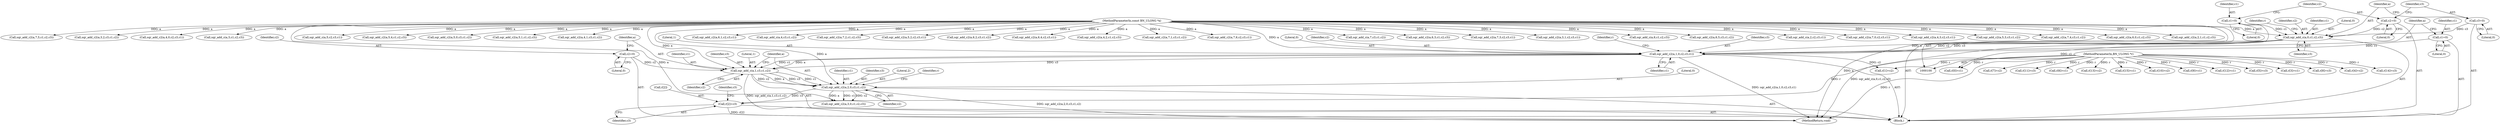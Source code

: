 digraph "0_openssl_a7a44ba55cb4f884c6bc9ceac90072dea38e66d0_2@array" {
"1000158" [label="(Call,r[2]=c3)"];
"1000151" [label="(Call,sqr_add_c2(a,2,0,c3,c1,c2))"];
"1000145" [label="(Call,sqr_add_c(a,1,c3,c1,c2))"];
"1000130" [label="(Call,sqr_add_c2(a,1,0,c2,c3,c1))"];
"1000116" [label="(Call,sqr_add_c(a,0,c1,c2,c3))"];
"1000102" [label="(MethodParameterIn,const BN_ULONG *a)"];
"1000107" [label="(Call,c1=0)"];
"1000110" [label="(Call,c2=0)"];
"1000113" [label="(Call,c3=0)"];
"1000127" [label="(Call,c1=0)"];
"1000142" [label="(Call,c2=0)"];
"1000101" [label="(MethodParameterIn,BN_ULONG *r)"];
"1000142" [label="(Call,c2=0)"];
"1000287" [label="(Call,sqr_add_c2(a,6,1,c2,c3,c1))"];
"1000148" [label="(Identifier,c3)"];
"1000316" [label="(Call,sqr_add_c(a,4,c3,c1,c2))"];
"1000351" [label="(Call,sqr_add_c2(a,7,2,c1,c2,c3))"];
"1000110" [label="(Call,c2=0)"];
"1000155" [label="(Identifier,c3)"];
"1000294" [label="(Call,sqr_add_c2(a,5,2,c2,c3,c1))"];
"1000422" [label="(Call,r[11]=c3)"];
"1000108" [label="(Identifier,c1)"];
"1000152" [label="(Identifier,a)"];
"1000131" [label="(Identifier,a)"];
"1000272" [label="(Call,r[6]=c1)"];
"1000107" [label="(Call,c1=0)"];
"1000329" [label="(Call,sqr_add_c2(a,6,2,c3,c1,c2))"];
"1000386" [label="(Call,sqr_add_c2(a,6,4,c2,c3,c1))"];
"1000114" [label="(Identifier,c3)"];
"1000482" [label="(MethodReturn,void)"];
"1000103" [label="(Block,)"];
"1000147" [label="(Literal,1)"];
"1000124" [label="(Identifier,r)"];
"1000157" [label="(Identifier,c2)"];
"1000251" [label="(Call,sqr_add_c2(a,4,2,c1,c2,c3))"];
"1000154" [label="(Literal,0)"];
"1000458" [label="(Call,r[13]=c2)"];
"1000336" [label="(Call,sqr_add_c2(a,7,1,c3,c1,c2))"];
"1000451" [label="(Call,sqr_add_c2(a,7,6,c2,c3,c1))"];
"1000466" [label="(Call,sqr_add_c(a,7,c3,c1,c2))"];
"1000139" [label="(Identifier,r)"];
"1000120" [label="(Identifier,c2)"];
"1000113" [label="(Call,c3=0)"];
"1000477" [label="(Call,r[15]=c1)"];
"1000162" [label="(Identifier,c3)"];
"1000358" [label="(Call,sqr_add_c2(a,6,3,c1,c2,c3))"];
"1000153" [label="(Literal,2)"];
"1000150" [label="(Identifier,c2)"];
"1000160" [label="(Identifier,r)"];
"1000164" [label="(Identifier,c3)"];
"1000146" [label="(Identifier,a)"];
"1000121" [label="(Identifier,c3)"];
"1000393" [label="(Call,sqr_add_c2(a,7,3,c2,c3,c1))"];
"1000194" [label="(Call,sqr_add_c2(a,3,1,c2,c3,c1))"];
"1000400" [label="(Call,r[10]=c2)"];
"1000130" [label="(Call,sqr_add_c2(a,1,0,c2,c3,c1))"];
"1000129" [label="(Literal,0)"];
"1000102" [label="(MethodParameterIn,const BN_ULONG *a)"];
"1000430" [label="(Call,sqr_add_c(a,6,c1,c2,c3))"];
"1000415" [label="(Call,sqr_add_c2(a,6,5,c3,c1,c2))"];
"1000188" [label="(Call,sqr_add_c(a,2,c2,c3,c1))"];
"1000128" [label="(Identifier,c1)"];
"1000101" [label="(MethodParameterIn,BN_ULONG *r)"];
"1000372" [label="(Call,r[9]=c1)"];
"1000280" [label="(Call,sqr_add_c2(a,7,0,c2,c3,c1))"];
"1000443" [label="(Call,r[12]=c1)"];
"1000119" [label="(Identifier,c1)"];
"1000122" [label="(Call,r[0]=c1)"];
"1000301" [label="(Call,sqr_add_c2(a,4,3,c2,c3,c1))"];
"1000322" [label="(Call,sqr_add_c2(a,5,3,c3,c1,c2))"];
"1000237" [label="(Call,r[5]=c3)"];
"1000159" [label="(Call,r[2])"];
"1000408" [label="(Call,sqr_add_c2(a,7,4,c3,c1,c2))"];
"1000145" [label="(Call,sqr_add_c(a,1,c3,c1,c2))"];
"1000265" [label="(Call,sqr_add_c2(a,6,0,c1,c2,c3))"];
"1000180" [label="(Call,r[3]=c1)"];
"1000116" [label="(Call,sqr_add_c(a,0,c1,c2,c3))"];
"1000137" [label="(Call,r[1]=c2)"];
"1000173" [label="(Call,sqr_add_c2(a,2,1,c1,c2,c3))"];
"1000436" [label="(Call,sqr_add_c2(a,7,5,c1,c2,c3))"];
"1000127" [label="(Call,c1=0)"];
"1000118" [label="(Literal,0)"];
"1000115" [label="(Literal,0)"];
"1000343" [label="(Call,r[8]=c3)"];
"1000230" [label="(Call,sqr_add_c2(a,3,2,c3,c1,c2))"];
"1000158" [label="(Call,r[2]=c3)"];
"1000135" [label="(Identifier,c3)"];
"1000201" [label="(Call,sqr_add_c2(a,4,0,c2,c3,c1))"];
"1000245" [label="(Call,sqr_add_c(a,3,c1,c2,c3))"];
"1000380" [label="(Call,sqr_add_c(a,5,c2,c3,c1))"];
"1000112" [label="(Literal,0)"];
"1000208" [label="(Call,r[4]=c2)"];
"1000117" [label="(Identifier,a)"];
"1000149" [label="(Identifier,c1)"];
"1000365" [label="(Call,sqr_add_c2(a,5,4,c1,c2,c3))"];
"1000109" [label="(Literal,0)"];
"1000216" [label="(Call,sqr_add_c2(a,5,0,c3,c1,c2))"];
"1000472" [label="(Call,r[14]=c3)"];
"1000166" [label="(Call,sqr_add_c2(a,3,0,c1,c2,c3))"];
"1000308" [label="(Call,r[7]=c2)"];
"1000151" [label="(Call,sqr_add_c2(a,2,0,c3,c1,c2))"];
"1000144" [label="(Literal,0)"];
"1000143" [label="(Identifier,c2)"];
"1000258" [label="(Call,sqr_add_c2(a,5,1,c1,c2,c3))"];
"1000132" [label="(Literal,1)"];
"1000156" [label="(Identifier,c1)"];
"1000133" [label="(Literal,0)"];
"1000223" [label="(Call,sqr_add_c2(a,4,1,c3,c1,c2))"];
"1000136" [label="(Identifier,c1)"];
"1000134" [label="(Identifier,c2)"];
"1000111" [label="(Identifier,c2)"];
"1000158" -> "1000103"  [label="AST: "];
"1000158" -> "1000162"  [label="CFG: "];
"1000159" -> "1000158"  [label="AST: "];
"1000162" -> "1000158"  [label="AST: "];
"1000164" -> "1000158"  [label="CFG: "];
"1000158" -> "1000482"  [label="DDG: r[2]"];
"1000151" -> "1000158"  [label="DDG: c3"];
"1000101" -> "1000158"  [label="DDG: r"];
"1000151" -> "1000103"  [label="AST: "];
"1000151" -> "1000157"  [label="CFG: "];
"1000152" -> "1000151"  [label="AST: "];
"1000153" -> "1000151"  [label="AST: "];
"1000154" -> "1000151"  [label="AST: "];
"1000155" -> "1000151"  [label="AST: "];
"1000156" -> "1000151"  [label="AST: "];
"1000157" -> "1000151"  [label="AST: "];
"1000160" -> "1000151"  [label="CFG: "];
"1000151" -> "1000482"  [label="DDG: sqr_add_c2(a,2,0,c3,c1,c2)"];
"1000145" -> "1000151"  [label="DDG: a"];
"1000145" -> "1000151"  [label="DDG: c3"];
"1000145" -> "1000151"  [label="DDG: c1"];
"1000145" -> "1000151"  [label="DDG: c2"];
"1000102" -> "1000151"  [label="DDG: a"];
"1000151" -> "1000166"  [label="DDG: a"];
"1000151" -> "1000166"  [label="DDG: c1"];
"1000151" -> "1000166"  [label="DDG: c2"];
"1000145" -> "1000103"  [label="AST: "];
"1000145" -> "1000150"  [label="CFG: "];
"1000146" -> "1000145"  [label="AST: "];
"1000147" -> "1000145"  [label="AST: "];
"1000148" -> "1000145"  [label="AST: "];
"1000149" -> "1000145"  [label="AST: "];
"1000150" -> "1000145"  [label="AST: "];
"1000152" -> "1000145"  [label="CFG: "];
"1000145" -> "1000482"  [label="DDG: sqr_add_c(a,1,c3,c1,c2)"];
"1000130" -> "1000145"  [label="DDG: a"];
"1000130" -> "1000145"  [label="DDG: c3"];
"1000130" -> "1000145"  [label="DDG: c1"];
"1000102" -> "1000145"  [label="DDG: a"];
"1000142" -> "1000145"  [label="DDG: c2"];
"1000130" -> "1000103"  [label="AST: "];
"1000130" -> "1000136"  [label="CFG: "];
"1000131" -> "1000130"  [label="AST: "];
"1000132" -> "1000130"  [label="AST: "];
"1000133" -> "1000130"  [label="AST: "];
"1000134" -> "1000130"  [label="AST: "];
"1000135" -> "1000130"  [label="AST: "];
"1000136" -> "1000130"  [label="AST: "];
"1000139" -> "1000130"  [label="CFG: "];
"1000130" -> "1000482"  [label="DDG: sqr_add_c2(a,1,0,c2,c3,c1)"];
"1000116" -> "1000130"  [label="DDG: a"];
"1000116" -> "1000130"  [label="DDG: c2"];
"1000116" -> "1000130"  [label="DDG: c3"];
"1000102" -> "1000130"  [label="DDG: a"];
"1000127" -> "1000130"  [label="DDG: c1"];
"1000130" -> "1000137"  [label="DDG: c2"];
"1000116" -> "1000103"  [label="AST: "];
"1000116" -> "1000121"  [label="CFG: "];
"1000117" -> "1000116"  [label="AST: "];
"1000118" -> "1000116"  [label="AST: "];
"1000119" -> "1000116"  [label="AST: "];
"1000120" -> "1000116"  [label="AST: "];
"1000121" -> "1000116"  [label="AST: "];
"1000124" -> "1000116"  [label="CFG: "];
"1000116" -> "1000482"  [label="DDG: sqr_add_c(a,0,c1,c2,c3)"];
"1000102" -> "1000116"  [label="DDG: a"];
"1000107" -> "1000116"  [label="DDG: c1"];
"1000110" -> "1000116"  [label="DDG: c2"];
"1000113" -> "1000116"  [label="DDG: c3"];
"1000116" -> "1000122"  [label="DDG: c1"];
"1000102" -> "1000100"  [label="AST: "];
"1000102" -> "1000482"  [label="DDG: a"];
"1000102" -> "1000166"  [label="DDG: a"];
"1000102" -> "1000173"  [label="DDG: a"];
"1000102" -> "1000188"  [label="DDG: a"];
"1000102" -> "1000194"  [label="DDG: a"];
"1000102" -> "1000201"  [label="DDG: a"];
"1000102" -> "1000216"  [label="DDG: a"];
"1000102" -> "1000223"  [label="DDG: a"];
"1000102" -> "1000230"  [label="DDG: a"];
"1000102" -> "1000245"  [label="DDG: a"];
"1000102" -> "1000251"  [label="DDG: a"];
"1000102" -> "1000258"  [label="DDG: a"];
"1000102" -> "1000265"  [label="DDG: a"];
"1000102" -> "1000280"  [label="DDG: a"];
"1000102" -> "1000287"  [label="DDG: a"];
"1000102" -> "1000294"  [label="DDG: a"];
"1000102" -> "1000301"  [label="DDG: a"];
"1000102" -> "1000316"  [label="DDG: a"];
"1000102" -> "1000322"  [label="DDG: a"];
"1000102" -> "1000329"  [label="DDG: a"];
"1000102" -> "1000336"  [label="DDG: a"];
"1000102" -> "1000351"  [label="DDG: a"];
"1000102" -> "1000358"  [label="DDG: a"];
"1000102" -> "1000365"  [label="DDG: a"];
"1000102" -> "1000380"  [label="DDG: a"];
"1000102" -> "1000386"  [label="DDG: a"];
"1000102" -> "1000393"  [label="DDG: a"];
"1000102" -> "1000408"  [label="DDG: a"];
"1000102" -> "1000415"  [label="DDG: a"];
"1000102" -> "1000430"  [label="DDG: a"];
"1000102" -> "1000436"  [label="DDG: a"];
"1000102" -> "1000451"  [label="DDG: a"];
"1000102" -> "1000466"  [label="DDG: a"];
"1000107" -> "1000103"  [label="AST: "];
"1000107" -> "1000109"  [label="CFG: "];
"1000108" -> "1000107"  [label="AST: "];
"1000109" -> "1000107"  [label="AST: "];
"1000111" -> "1000107"  [label="CFG: "];
"1000110" -> "1000103"  [label="AST: "];
"1000110" -> "1000112"  [label="CFG: "];
"1000111" -> "1000110"  [label="AST: "];
"1000112" -> "1000110"  [label="AST: "];
"1000114" -> "1000110"  [label="CFG: "];
"1000113" -> "1000103"  [label="AST: "];
"1000113" -> "1000115"  [label="CFG: "];
"1000114" -> "1000113"  [label="AST: "];
"1000115" -> "1000113"  [label="AST: "];
"1000117" -> "1000113"  [label="CFG: "];
"1000127" -> "1000103"  [label="AST: "];
"1000127" -> "1000129"  [label="CFG: "];
"1000128" -> "1000127"  [label="AST: "];
"1000129" -> "1000127"  [label="AST: "];
"1000131" -> "1000127"  [label="CFG: "];
"1000142" -> "1000103"  [label="AST: "];
"1000142" -> "1000144"  [label="CFG: "];
"1000143" -> "1000142"  [label="AST: "];
"1000144" -> "1000142"  [label="AST: "];
"1000146" -> "1000142"  [label="CFG: "];
"1000101" -> "1000100"  [label="AST: "];
"1000101" -> "1000482"  [label="DDG: r"];
"1000101" -> "1000122"  [label="DDG: r"];
"1000101" -> "1000137"  [label="DDG: r"];
"1000101" -> "1000180"  [label="DDG: r"];
"1000101" -> "1000208"  [label="DDG: r"];
"1000101" -> "1000237"  [label="DDG: r"];
"1000101" -> "1000272"  [label="DDG: r"];
"1000101" -> "1000308"  [label="DDG: r"];
"1000101" -> "1000343"  [label="DDG: r"];
"1000101" -> "1000372"  [label="DDG: r"];
"1000101" -> "1000400"  [label="DDG: r"];
"1000101" -> "1000422"  [label="DDG: r"];
"1000101" -> "1000443"  [label="DDG: r"];
"1000101" -> "1000458"  [label="DDG: r"];
"1000101" -> "1000472"  [label="DDG: r"];
"1000101" -> "1000477"  [label="DDG: r"];
}
